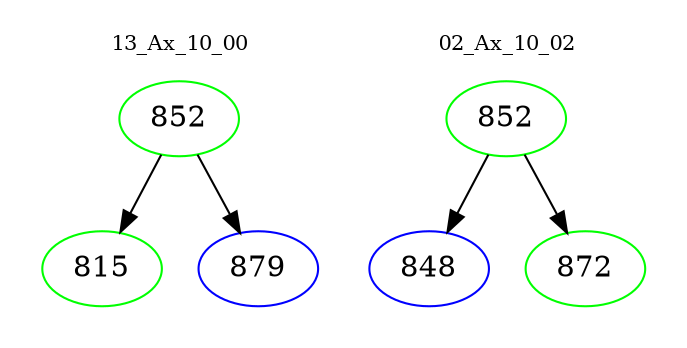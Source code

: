 digraph{
subgraph cluster_0 {
color = white
label = "13_Ax_10_00";
fontsize=10;
T0_852 [label="852", color="green"]
T0_852 -> T0_815 [color="black"]
T0_815 [label="815", color="green"]
T0_852 -> T0_879 [color="black"]
T0_879 [label="879", color="blue"]
}
subgraph cluster_1 {
color = white
label = "02_Ax_10_02";
fontsize=10;
T1_852 [label="852", color="green"]
T1_852 -> T1_848 [color="black"]
T1_848 [label="848", color="blue"]
T1_852 -> T1_872 [color="black"]
T1_872 [label="872", color="green"]
}
}
